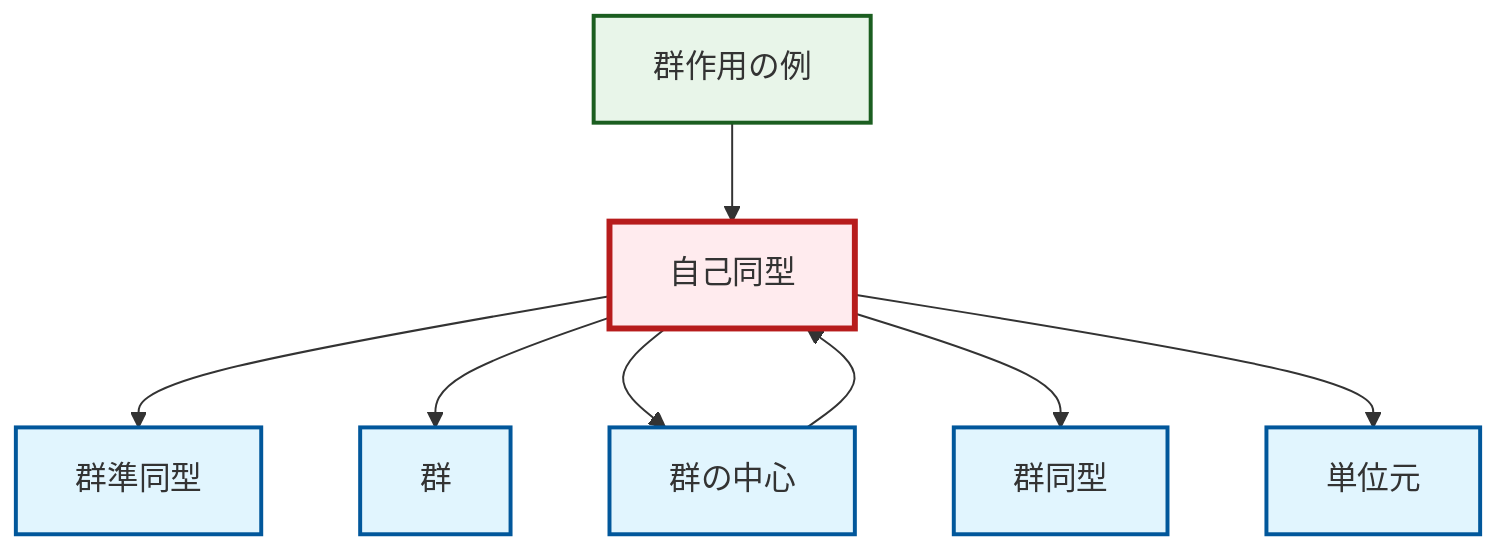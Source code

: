 graph TD
    classDef definition fill:#e1f5fe,stroke:#01579b,stroke-width:2px
    classDef theorem fill:#f3e5f5,stroke:#4a148c,stroke-width:2px
    classDef axiom fill:#fff3e0,stroke:#e65100,stroke-width:2px
    classDef example fill:#e8f5e9,stroke:#1b5e20,stroke-width:2px
    classDef current fill:#ffebee,stroke:#b71c1c,stroke-width:3px
    def-isomorphism["群同型"]:::definition
    def-group["群"]:::definition
    def-homomorphism["群準同型"]:::definition
    def-identity-element["単位元"]:::definition
    ex-group-action-examples["群作用の例"]:::example
    def-center-of-group["群の中心"]:::definition
    def-automorphism["自己同型"]:::definition
    def-automorphism --> def-homomorphism
    def-automorphism --> def-group
    def-automorphism --> def-center-of-group
    def-automorphism --> def-isomorphism
    def-center-of-group --> def-automorphism
    ex-group-action-examples --> def-automorphism
    def-automorphism --> def-identity-element
    class def-automorphism current